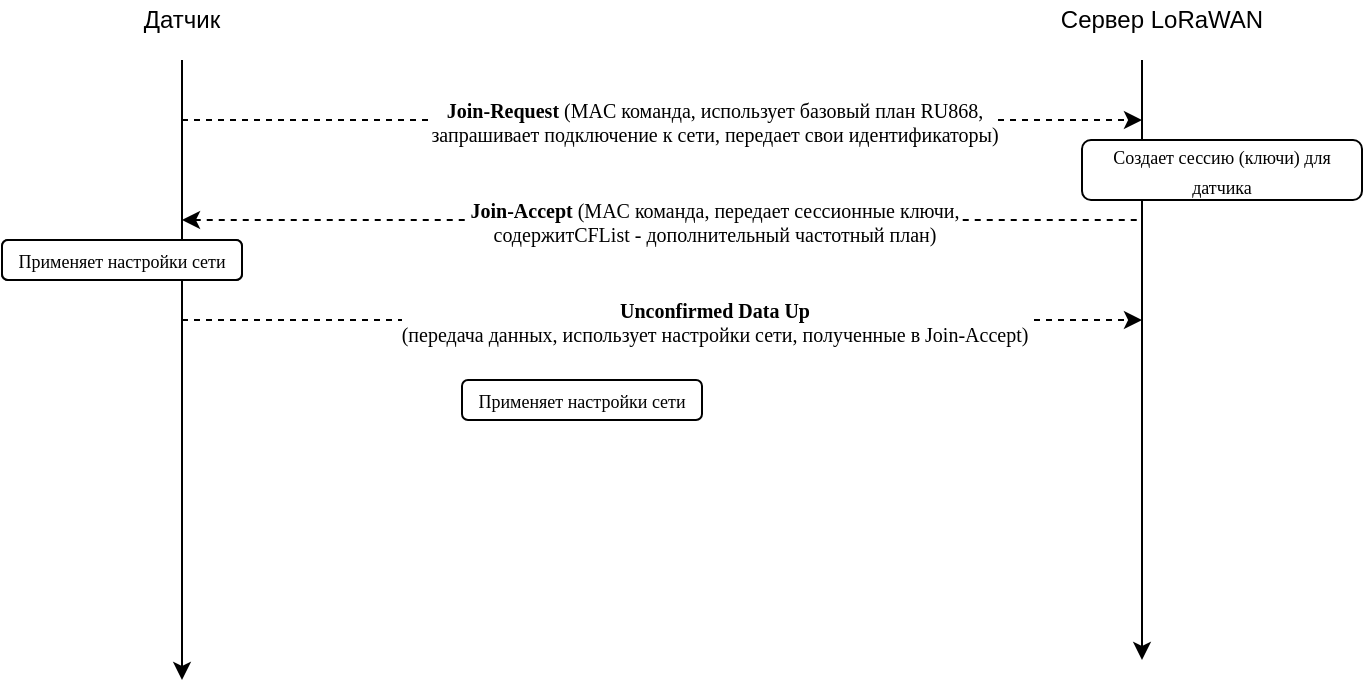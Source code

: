 <mxfile version="14.2.9" type="github">
  <diagram id="XufAEa3ROOlBY7IFaMoH" name="Page-1">
    <mxGraphModel dx="981" dy="526" grid="1" gridSize="10" guides="1" tooltips="1" connect="1" arrows="1" fold="1" page="1" pageScale="1" pageWidth="827" pageHeight="1169" math="0" shadow="0">
      <root>
        <mxCell id="0" />
        <mxCell id="1" parent="0" />
        <mxCell id="vEdVGXSmb0X4appwq7l7-1" value="" style="endArrow=classic;html=1;" parent="1" edge="1">
          <mxGeometry width="50" height="50" relative="1" as="geometry">
            <mxPoint x="180" y="150" as="sourcePoint" />
            <mxPoint x="180" y="460" as="targetPoint" />
          </mxGeometry>
        </mxCell>
        <mxCell id="vEdVGXSmb0X4appwq7l7-2" value="" style="endArrow=classic;html=1;" parent="1" edge="1">
          <mxGeometry width="50" height="50" relative="1" as="geometry">
            <mxPoint x="660" y="150" as="sourcePoint" />
            <mxPoint x="660" y="450" as="targetPoint" />
          </mxGeometry>
        </mxCell>
        <mxCell id="vEdVGXSmb0X4appwq7l7-4" value="Датчик" style="text;html=1;strokeColor=none;fillColor=none;align=center;verticalAlign=middle;whiteSpace=wrap;rounded=0;" parent="1" vertex="1">
          <mxGeometry x="160" y="120" width="40" height="20" as="geometry" />
        </mxCell>
        <mxCell id="vEdVGXSmb0X4appwq7l7-5" value="Сервер LoRaWAN" style="text;html=1;strokeColor=none;fillColor=none;align=center;verticalAlign=middle;whiteSpace=wrap;rounded=0;" parent="1" vertex="1">
          <mxGeometry x="600" y="120" width="140" height="20" as="geometry" />
        </mxCell>
        <mxCell id="vEdVGXSmb0X4appwq7l7-6" value="" style="endArrow=classic;html=1;dashed=1;" parent="1" edge="1">
          <mxGeometry width="50" height="50" relative="1" as="geometry">
            <mxPoint x="180" y="180" as="sourcePoint" />
            <mxPoint x="660" y="180" as="targetPoint" />
          </mxGeometry>
        </mxCell>
        <mxCell id="vEdVGXSmb0X4appwq7l7-7" value="&lt;div style=&quot;font-size: 10px&quot;&gt;&lt;b&gt;Join-Request&lt;/b&gt; (MAC команда, использует базовый план RU868, &lt;br style=&quot;font-size: 10px&quot;&gt;&lt;/div&gt;&lt;div style=&quot;font-size: 10px&quot;&gt;запрашивает подключение к сети, передает свои идентификаторы)&lt;/div&gt;" style="edgeLabel;html=1;align=center;verticalAlign=middle;resizable=0;points=[];fontFamily=Georgia;fontSize=10;" parent="vEdVGXSmb0X4appwq7l7-6" vertex="1" connectable="0">
          <mxGeometry x="0.108" y="-1" relative="1" as="geometry">
            <mxPoint as="offset" />
          </mxGeometry>
        </mxCell>
        <mxCell id="vEdVGXSmb0X4appwq7l7-8" value="" style="endArrow=none;html=1;dashed=1;startArrow=classic;startFill=1;endFill=0;" parent="1" edge="1">
          <mxGeometry width="50" height="50" relative="1" as="geometry">
            <mxPoint x="180" y="230" as="sourcePoint" />
            <mxPoint x="660" y="230" as="targetPoint" />
          </mxGeometry>
        </mxCell>
        <mxCell id="vEdVGXSmb0X4appwq7l7-9" value="&lt;div style=&quot;font-size: 10px&quot;&gt;&lt;b&gt;Join-Accept &lt;/b&gt;(MAC команда, передает сессионные ключи,&lt;br style=&quot;font-size: 10px&quot;&gt;&lt;/div&gt;&lt;div style=&quot;font-size: 10px&quot;&gt;содержитCFList - дополнительный частотный план)&lt;/div&gt;" style="edgeLabel;html=1;align=center;verticalAlign=middle;resizable=0;points=[];fontFamily=Georgia;fontSize=10;" parent="vEdVGXSmb0X4appwq7l7-8" vertex="1" connectable="0">
          <mxGeometry x="0.108" y="-1" relative="1" as="geometry">
            <mxPoint as="offset" />
          </mxGeometry>
        </mxCell>
        <mxCell id="vEdVGXSmb0X4appwq7l7-10" value="&lt;font style=&quot;font-size: 9px&quot; face=&quot;Georgia&quot;&gt;Применяет настройки сети&lt;/font&gt;" style="rounded=1;whiteSpace=wrap;html=1;fontFamily=Georgia;" parent="1" vertex="1">
          <mxGeometry x="90" y="240" width="120" height="20" as="geometry" />
        </mxCell>
        <mxCell id="vEdVGXSmb0X4appwq7l7-11" value="&lt;font style=&quot;font-size: 9px&quot;&gt;Создает сессию (ключи) для датчика&lt;br&gt;&lt;/font&gt;" style="rounded=1;whiteSpace=wrap;html=1;fontFamily=Georgia;" parent="1" vertex="1">
          <mxGeometry x="630" y="190" width="140" height="30" as="geometry" />
        </mxCell>
        <mxCell id="vEdVGXSmb0X4appwq7l7-12" value="" style="endArrow=classic;html=1;dashed=1;" parent="1" edge="1">
          <mxGeometry width="50" height="50" relative="1" as="geometry">
            <mxPoint x="180" y="280" as="sourcePoint" />
            <mxPoint x="660" y="280" as="targetPoint" />
          </mxGeometry>
        </mxCell>
        <mxCell id="vEdVGXSmb0X4appwq7l7-13" value="&lt;div style=&quot;font-size: 10px&quot;&gt;&lt;b&gt;Unconfirmed Data Up&lt;/b&gt; &lt;br&gt;&lt;/div&gt;&lt;div style=&quot;font-size: 10px&quot;&gt;(передача данных, использует настройки сети, полученные в Join-Accept)&lt;/div&gt;" style="edgeLabel;html=1;align=center;verticalAlign=middle;resizable=0;points=[];fontFamily=Georgia;fontSize=10;" parent="vEdVGXSmb0X4appwq7l7-12" vertex="1" connectable="0">
          <mxGeometry x="0.108" y="-1" relative="1" as="geometry">
            <mxPoint as="offset" />
          </mxGeometry>
        </mxCell>
        <mxCell id="mIrT85t2477WKxjw4_xu-1" value="&lt;font style=&quot;font-size: 9px&quot; face=&quot;Georgia&quot;&gt;Применяет настройки сети&lt;/font&gt;" style="rounded=1;whiteSpace=wrap;html=1;fontFamily=Georgia;" vertex="1" parent="1">
          <mxGeometry x="90" y="240" width="120" height="20" as="geometry" />
        </mxCell>
        <mxCell id="mIrT85t2477WKxjw4_xu-2" value="&lt;font style=&quot;font-size: 9px&quot; face=&quot;Georgia&quot;&gt;Применяет настройки сети&lt;/font&gt;" style="rounded=1;whiteSpace=wrap;html=1;fontFamily=Georgia;" vertex="1" parent="1">
          <mxGeometry x="320" y="310" width="120" height="20" as="geometry" />
        </mxCell>
      </root>
    </mxGraphModel>
  </diagram>
</mxfile>
